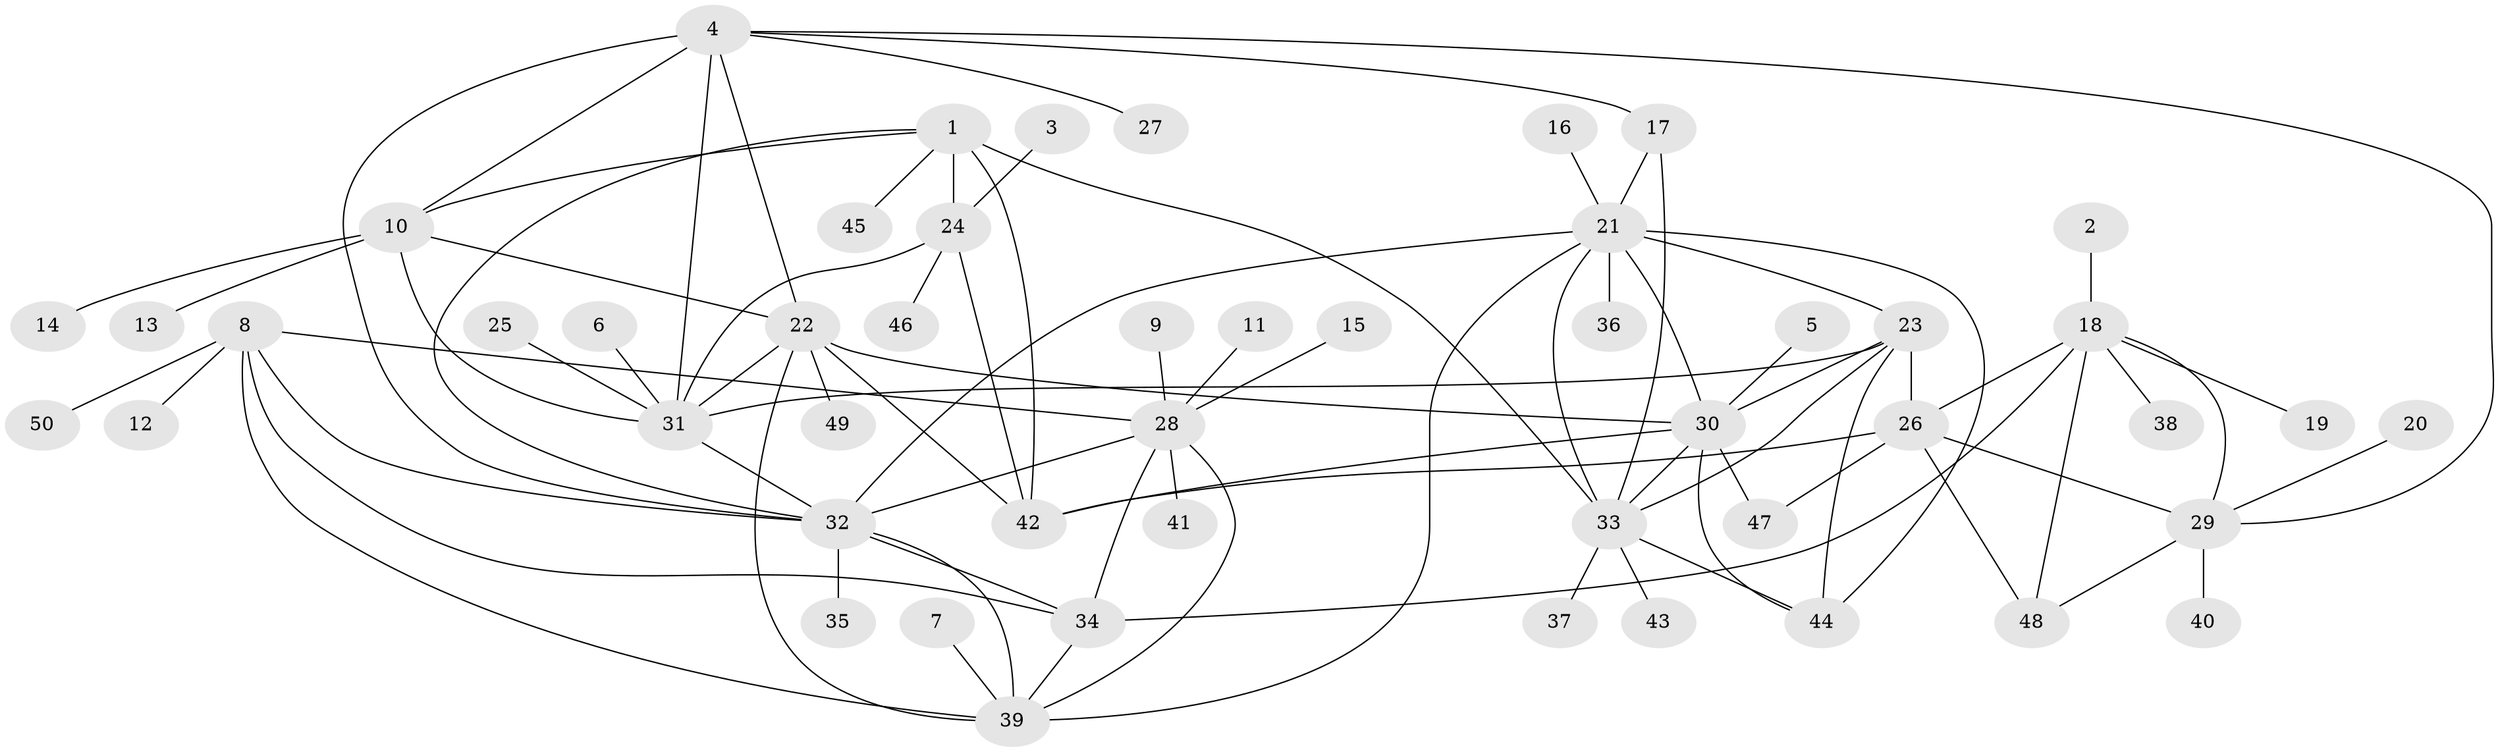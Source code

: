 // original degree distribution, {7: 0.06, 6: 0.03, 10: 0.01, 8: 0.06, 9: 0.05, 11: 0.01, 5: 0.03, 2: 0.18, 3: 0.04, 1: 0.53}
// Generated by graph-tools (version 1.1) at 2025/26/03/09/25 03:26:42]
// undirected, 50 vertices, 84 edges
graph export_dot {
graph [start="1"]
  node [color=gray90,style=filled];
  1;
  2;
  3;
  4;
  5;
  6;
  7;
  8;
  9;
  10;
  11;
  12;
  13;
  14;
  15;
  16;
  17;
  18;
  19;
  20;
  21;
  22;
  23;
  24;
  25;
  26;
  27;
  28;
  29;
  30;
  31;
  32;
  33;
  34;
  35;
  36;
  37;
  38;
  39;
  40;
  41;
  42;
  43;
  44;
  45;
  46;
  47;
  48;
  49;
  50;
  1 -- 10 [weight=1.0];
  1 -- 24 [weight=4.0];
  1 -- 32 [weight=1.0];
  1 -- 33 [weight=1.0];
  1 -- 42 [weight=2.0];
  1 -- 45 [weight=1.0];
  2 -- 18 [weight=1.0];
  3 -- 24 [weight=1.0];
  4 -- 10 [weight=2.0];
  4 -- 17 [weight=1.0];
  4 -- 22 [weight=2.0];
  4 -- 27 [weight=1.0];
  4 -- 29 [weight=1.0];
  4 -- 31 [weight=2.0];
  4 -- 32 [weight=1.0];
  5 -- 30 [weight=1.0];
  6 -- 31 [weight=1.0];
  7 -- 39 [weight=1.0];
  8 -- 12 [weight=1.0];
  8 -- 28 [weight=1.0];
  8 -- 32 [weight=1.0];
  8 -- 34 [weight=1.0];
  8 -- 39 [weight=1.0];
  8 -- 50 [weight=1.0];
  9 -- 28 [weight=1.0];
  10 -- 13 [weight=1.0];
  10 -- 14 [weight=1.0];
  10 -- 22 [weight=1.0];
  10 -- 31 [weight=1.0];
  11 -- 28 [weight=1.0];
  15 -- 28 [weight=1.0];
  16 -- 21 [weight=1.0];
  17 -- 21 [weight=1.0];
  17 -- 33 [weight=1.0];
  18 -- 19 [weight=1.0];
  18 -- 26 [weight=2.0];
  18 -- 29 [weight=1.0];
  18 -- 34 [weight=1.0];
  18 -- 38 [weight=1.0];
  18 -- 48 [weight=1.0];
  20 -- 29 [weight=1.0];
  21 -- 23 [weight=1.0];
  21 -- 30 [weight=1.0];
  21 -- 32 [weight=1.0];
  21 -- 33 [weight=1.0];
  21 -- 36 [weight=1.0];
  21 -- 39 [weight=1.0];
  21 -- 44 [weight=1.0];
  22 -- 30 [weight=1.0];
  22 -- 31 [weight=1.0];
  22 -- 39 [weight=1.0];
  22 -- 42 [weight=1.0];
  22 -- 49 [weight=1.0];
  23 -- 26 [weight=1.0];
  23 -- 30 [weight=1.0];
  23 -- 31 [weight=1.0];
  23 -- 33 [weight=1.0];
  23 -- 44 [weight=1.0];
  24 -- 31 [weight=1.0];
  24 -- 42 [weight=2.0];
  24 -- 46 [weight=1.0];
  25 -- 31 [weight=1.0];
  26 -- 29 [weight=2.0];
  26 -- 42 [weight=1.0];
  26 -- 47 [weight=1.0];
  26 -- 48 [weight=2.0];
  28 -- 32 [weight=1.0];
  28 -- 34 [weight=1.0];
  28 -- 39 [weight=1.0];
  28 -- 41 [weight=1.0];
  29 -- 40 [weight=1.0];
  29 -- 48 [weight=1.0];
  30 -- 33 [weight=1.0];
  30 -- 42 [weight=1.0];
  30 -- 44 [weight=1.0];
  30 -- 47 [weight=1.0];
  31 -- 32 [weight=1.0];
  32 -- 34 [weight=1.0];
  32 -- 35 [weight=1.0];
  32 -- 39 [weight=1.0];
  33 -- 37 [weight=1.0];
  33 -- 43 [weight=1.0];
  33 -- 44 [weight=1.0];
  34 -- 39 [weight=1.0];
}
